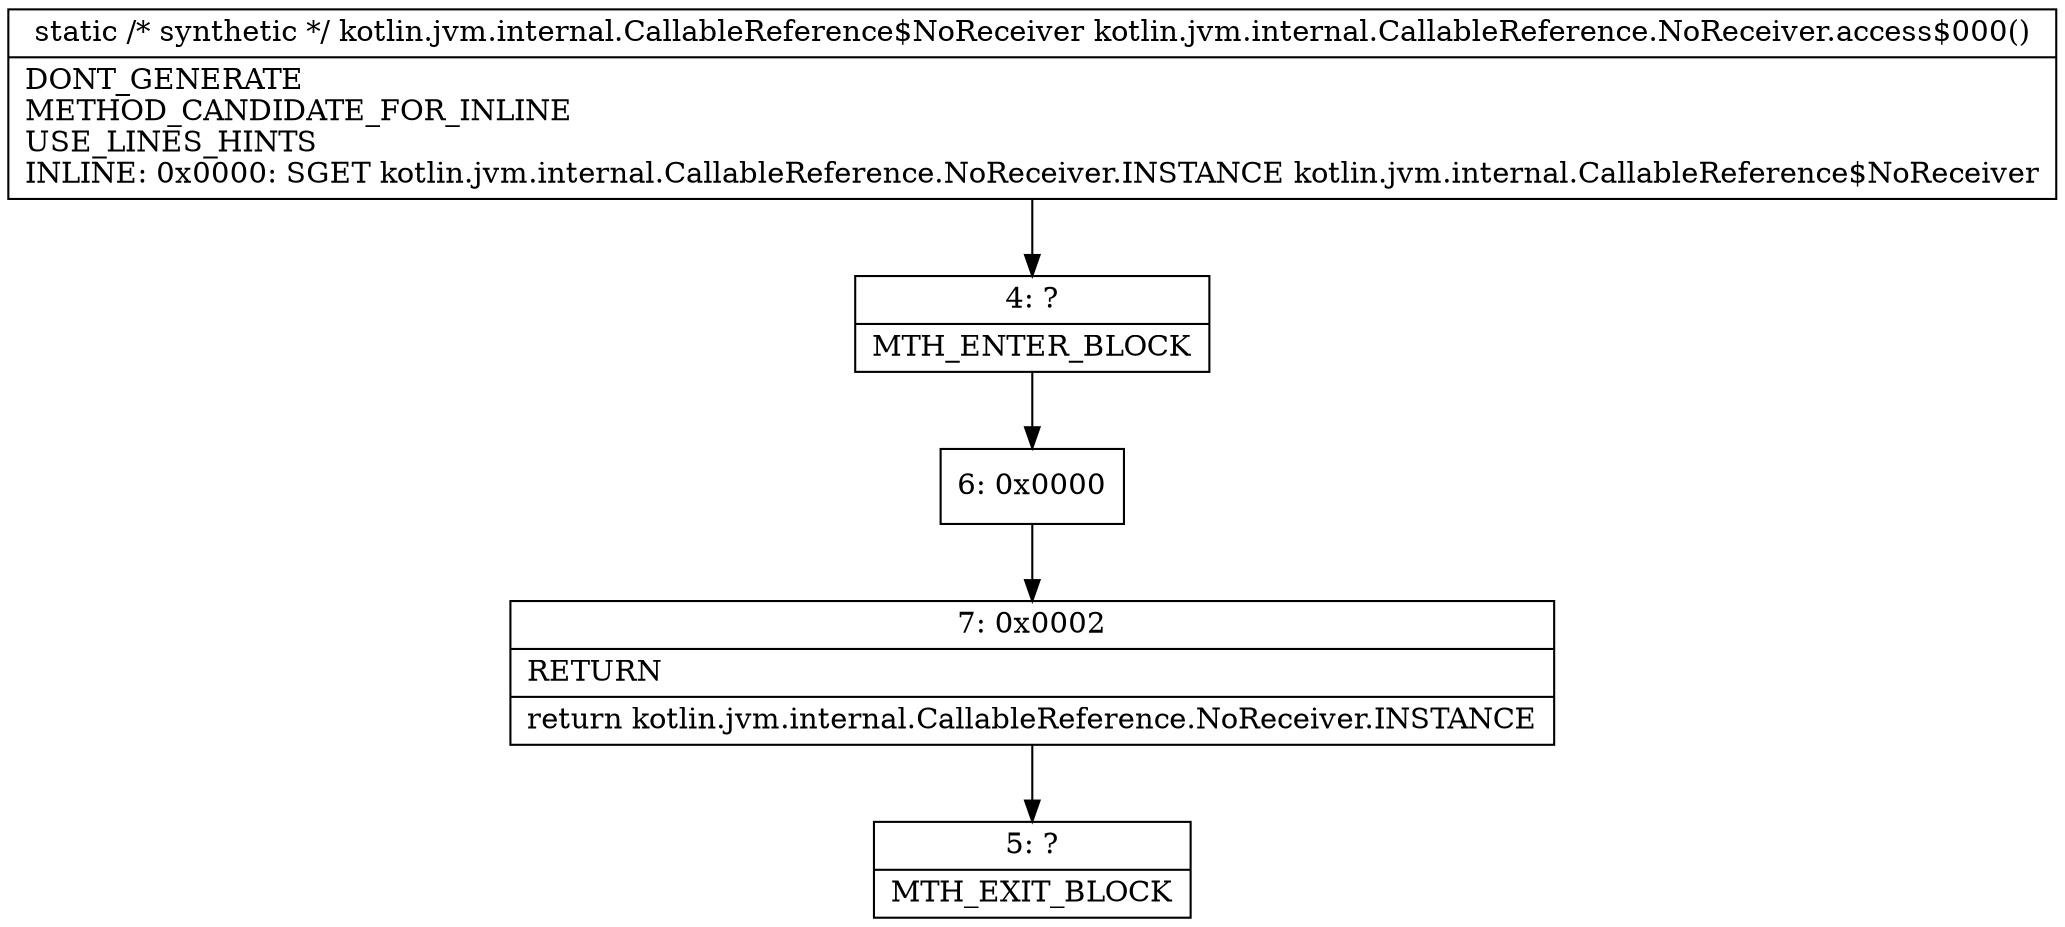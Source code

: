 digraph "CFG forkotlin.jvm.internal.CallableReference.NoReceiver.access$000()Lkotlin\/jvm\/internal\/CallableReference$NoReceiver;" {
Node_4 [shape=record,label="{4\:\ ?|MTH_ENTER_BLOCK\l}"];
Node_6 [shape=record,label="{6\:\ 0x0000}"];
Node_7 [shape=record,label="{7\:\ 0x0002|RETURN\l|return kotlin.jvm.internal.CallableReference.NoReceiver.INSTANCE\l}"];
Node_5 [shape=record,label="{5\:\ ?|MTH_EXIT_BLOCK\l}"];
MethodNode[shape=record,label="{static \/* synthetic *\/ kotlin.jvm.internal.CallableReference$NoReceiver kotlin.jvm.internal.CallableReference.NoReceiver.access$000()  | DONT_GENERATE\lMETHOD_CANDIDATE_FOR_INLINE\lUSE_LINES_HINTS\lINLINE: 0x0000: SGET   kotlin.jvm.internal.CallableReference.NoReceiver.INSTANCE kotlin.jvm.internal.CallableReference$NoReceiver\l}"];
MethodNode -> Node_4;Node_4 -> Node_6;
Node_6 -> Node_7;
Node_7 -> Node_5;
}

